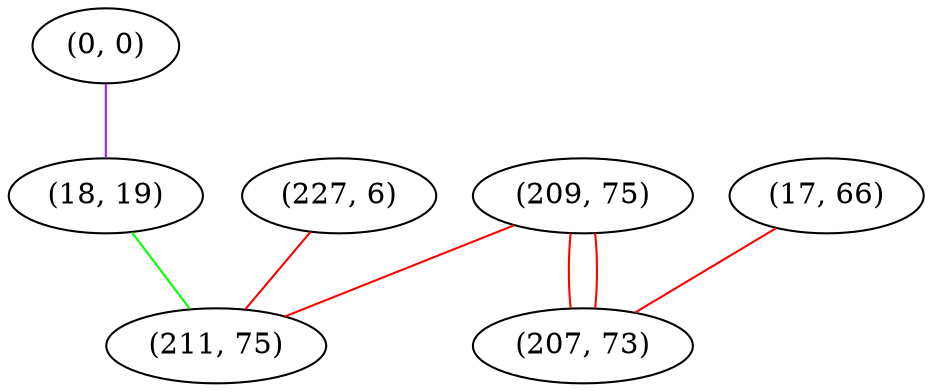 graph "" {
"(0, 0)";
"(209, 75)";
"(17, 66)";
"(18, 19)";
"(227, 6)";
"(207, 73)";
"(211, 75)";
"(0, 0)" -- "(18, 19)"  [color=purple, key=0, weight=4];
"(209, 75)" -- "(211, 75)"  [color=red, key=0, weight=1];
"(209, 75)" -- "(207, 73)"  [color=red, key=0, weight=1];
"(209, 75)" -- "(207, 73)"  [color=red, key=1, weight=1];
"(17, 66)" -- "(207, 73)"  [color=red, key=0, weight=1];
"(18, 19)" -- "(211, 75)"  [color=green, key=0, weight=2];
"(227, 6)" -- "(211, 75)"  [color=red, key=0, weight=1];
}
